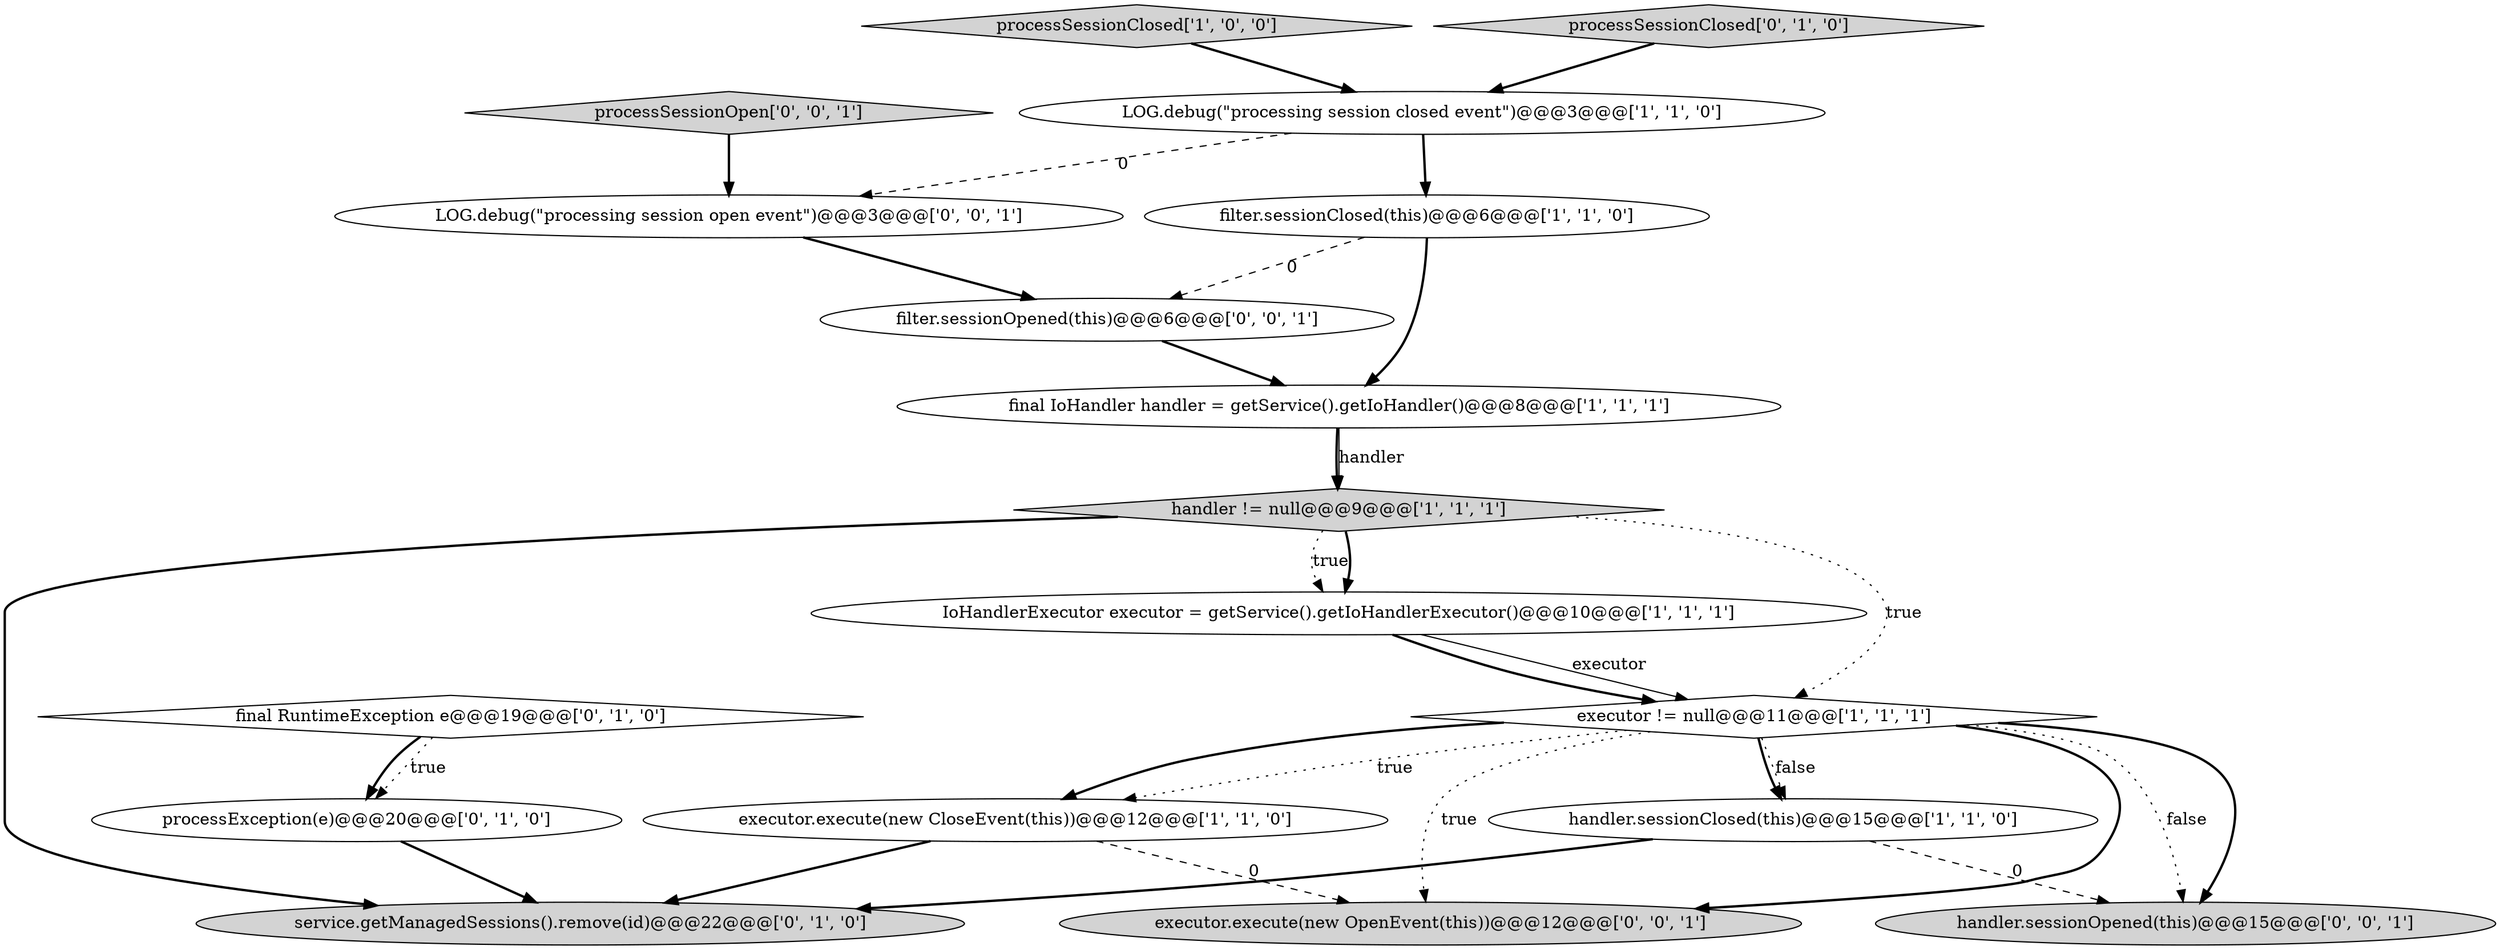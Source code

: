 digraph {
7 [style = filled, label = "handler != null@@@9@@@['1', '1', '1']", fillcolor = lightgray, shape = diamond image = "AAA0AAABBB1BBB"];
8 [style = filled, label = "handler.sessionClosed(this)@@@15@@@['1', '1', '0']", fillcolor = white, shape = ellipse image = "AAA0AAABBB1BBB"];
17 [style = filled, label = "processSessionOpen['0', '0', '1']", fillcolor = lightgray, shape = diamond image = "AAA0AAABBB3BBB"];
10 [style = filled, label = "processException(e)@@@20@@@['0', '1', '0']", fillcolor = white, shape = ellipse image = "AAA0AAABBB2BBB"];
5 [style = filled, label = "final IoHandler handler = getService().getIoHandler()@@@8@@@['1', '1', '1']", fillcolor = white, shape = ellipse image = "AAA0AAABBB1BBB"];
15 [style = filled, label = "filter.sessionOpened(this)@@@6@@@['0', '0', '1']", fillcolor = white, shape = ellipse image = "AAA0AAABBB3BBB"];
12 [style = filled, label = "service.getManagedSessions().remove(id)@@@22@@@['0', '1', '0']", fillcolor = lightgray, shape = ellipse image = "AAA1AAABBB2BBB"];
6 [style = filled, label = "executor.execute(new CloseEvent(this))@@@12@@@['1', '1', '0']", fillcolor = white, shape = ellipse image = "AAA0AAABBB1BBB"];
4 [style = filled, label = "processSessionClosed['1', '0', '0']", fillcolor = lightgray, shape = diamond image = "AAA0AAABBB1BBB"];
16 [style = filled, label = "executor.execute(new OpenEvent(this))@@@12@@@['0', '0', '1']", fillcolor = lightgray, shape = ellipse image = "AAA0AAABBB3BBB"];
1 [style = filled, label = "LOG.debug(\"processing session closed event\")@@@3@@@['1', '1', '0']", fillcolor = white, shape = ellipse image = "AAA0AAABBB1BBB"];
11 [style = filled, label = "final RuntimeException e@@@19@@@['0', '1', '0']", fillcolor = white, shape = diamond image = "AAA0AAABBB2BBB"];
13 [style = filled, label = "LOG.debug(\"processing session open event\")@@@3@@@['0', '0', '1']", fillcolor = white, shape = ellipse image = "AAA0AAABBB3BBB"];
0 [style = filled, label = "filter.sessionClosed(this)@@@6@@@['1', '1', '0']", fillcolor = white, shape = ellipse image = "AAA0AAABBB1BBB"];
14 [style = filled, label = "handler.sessionOpened(this)@@@15@@@['0', '0', '1']", fillcolor = lightgray, shape = ellipse image = "AAA0AAABBB3BBB"];
2 [style = filled, label = "IoHandlerExecutor executor = getService().getIoHandlerExecutor()@@@10@@@['1', '1', '1']", fillcolor = white, shape = ellipse image = "AAA0AAABBB1BBB"];
3 [style = filled, label = "executor != null@@@11@@@['1', '1', '1']", fillcolor = white, shape = diamond image = "AAA0AAABBB1BBB"];
9 [style = filled, label = "processSessionClosed['0', '1', '0']", fillcolor = lightgray, shape = diamond image = "AAA0AAABBB2BBB"];
7->2 [style = dotted, label="true"];
8->14 [style = dashed, label="0"];
13->15 [style = bold, label=""];
3->14 [style = bold, label=""];
8->12 [style = bold, label=""];
11->10 [style = dotted, label="true"];
2->3 [style = solid, label="executor"];
3->8 [style = dotted, label="false"];
4->1 [style = bold, label=""];
1->13 [style = dashed, label="0"];
3->6 [style = bold, label=""];
2->3 [style = bold, label=""];
10->12 [style = bold, label=""];
11->10 [style = bold, label=""];
7->12 [style = bold, label=""];
3->14 [style = dotted, label="false"];
17->13 [style = bold, label=""];
3->6 [style = dotted, label="true"];
6->16 [style = dashed, label="0"];
3->8 [style = bold, label=""];
15->5 [style = bold, label=""];
6->12 [style = bold, label=""];
0->15 [style = dashed, label="0"];
3->16 [style = bold, label=""];
0->5 [style = bold, label=""];
3->16 [style = dotted, label="true"];
9->1 [style = bold, label=""];
5->7 [style = bold, label=""];
5->7 [style = solid, label="handler"];
7->3 [style = dotted, label="true"];
1->0 [style = bold, label=""];
7->2 [style = bold, label=""];
}
